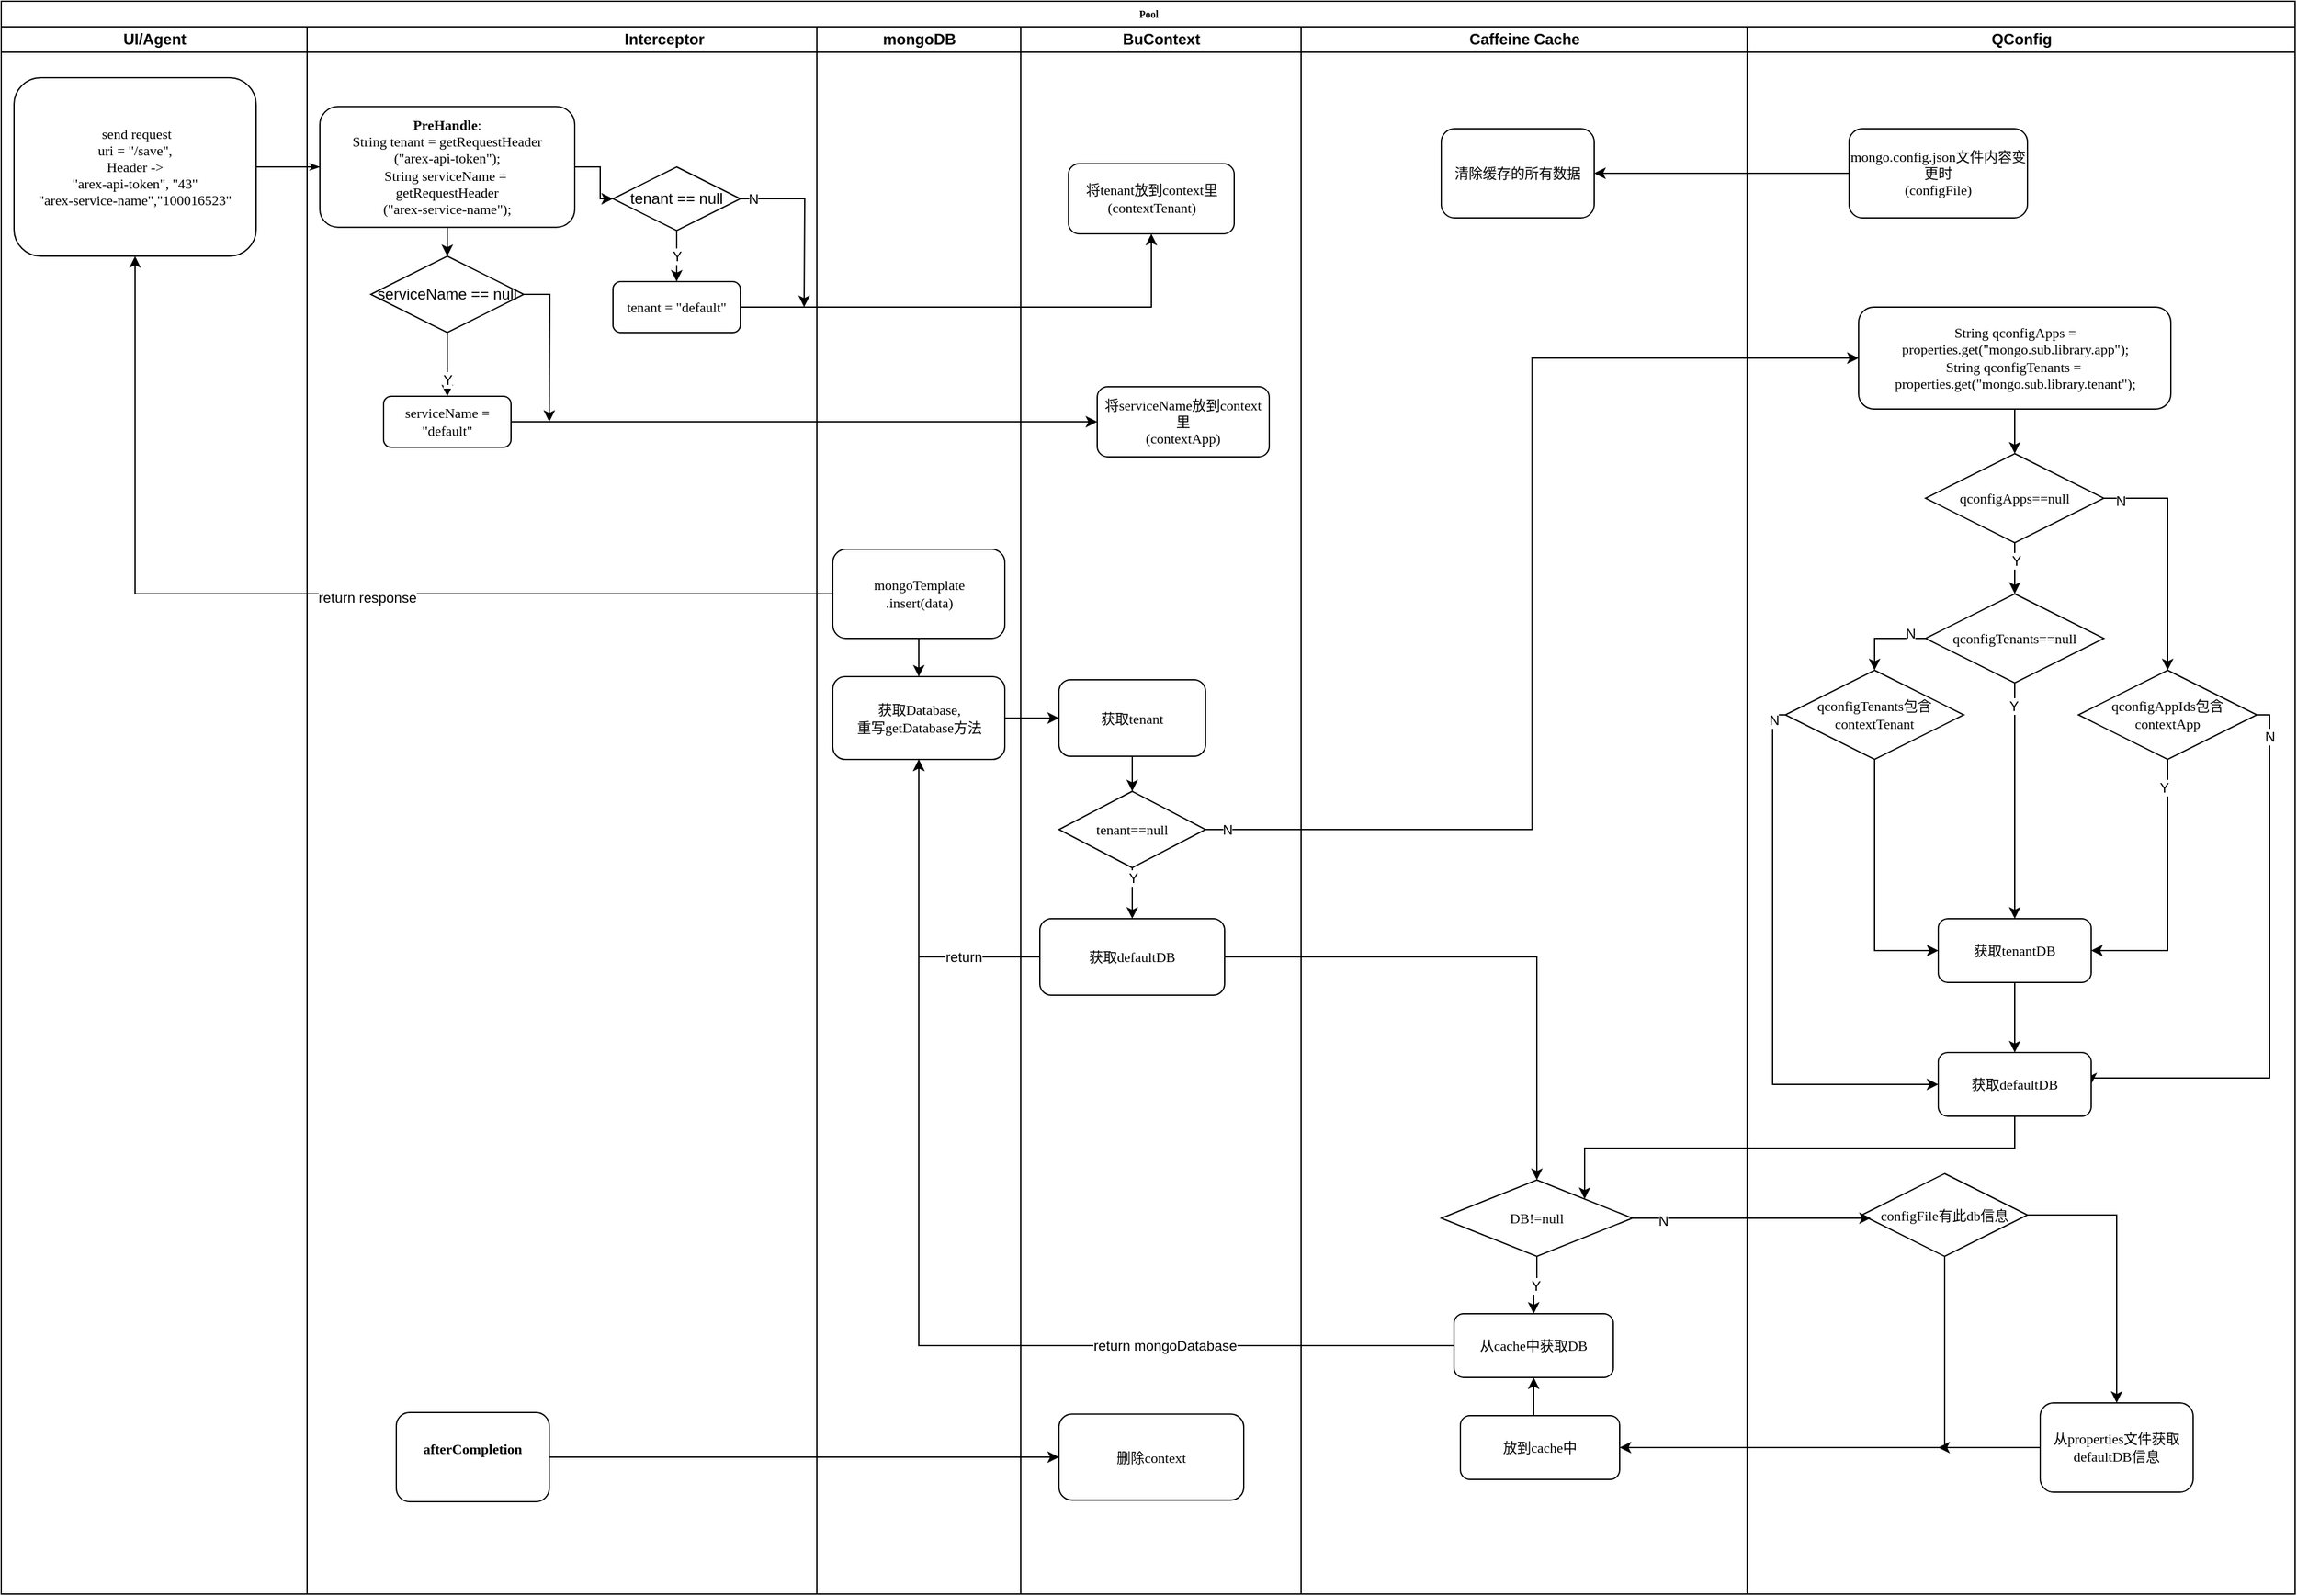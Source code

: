 <mxfile version="24.4.14" type="github">
  <diagram name="Page-1" id="74e2e168-ea6b-b213-b513-2b3c1d86103e">
    <mxGraphModel dx="3458" dy="1293" grid="1" gridSize="10" guides="1" tooltips="1" connect="1" arrows="1" fold="1" page="1" pageScale="1" pageWidth="1100" pageHeight="850" background="none" math="0" shadow="0">
      <root>
        <mxCell id="0" />
        <mxCell id="1" parent="0" />
        <mxCell id="77e6c97f196da883-1" value="Pool" style="swimlane;html=1;childLayout=stackLayout;startSize=20;rounded=0;shadow=0;labelBackgroundColor=none;strokeWidth=1;fontFamily=Verdana;fontSize=8;align=center;" parent="1" vertex="1">
          <mxGeometry x="-30" y="70" width="1800" height="1250" as="geometry" />
        </mxCell>
        <mxCell id="77e6c97f196da883-26" style="edgeStyle=orthogonalEdgeStyle;rounded=1;html=1;labelBackgroundColor=none;startArrow=none;startFill=0;startSize=5;endArrow=classicThin;endFill=1;endSize=5;jettySize=auto;orthogonalLoop=1;strokeWidth=1;fontFamily=Verdana;fontSize=8" parent="77e6c97f196da883-1" source="77e6c97f196da883-8" target="77e6c97f196da883-11" edge="1">
          <mxGeometry relative="1" as="geometry" />
        </mxCell>
        <mxCell id="77e6c97f196da883-2" value="UI/Agent" style="swimlane;html=1;startSize=20;" parent="77e6c97f196da883-1" vertex="1">
          <mxGeometry y="20" width="240" height="1230" as="geometry">
            <mxRectangle y="20" width="50" height="1310" as="alternateBounds" />
          </mxGeometry>
        </mxCell>
        <mxCell id="77e6c97f196da883-8" value="&lt;font style=&quot;font-size: 11px;&quot;&gt;&amp;nbsp;send request&lt;br&gt;uri = &quot;/save&quot;,&lt;br&gt;Header -&amp;gt; &lt;br&gt;&quot;arex-api-token&quot;, &quot;43&quot;&lt;br&gt;&quot;arex-service-name&quot;,&quot;100016523&quot;&lt;/font&gt;" style="rounded=1;whiteSpace=wrap;html=1;shadow=0;labelBackgroundColor=none;strokeWidth=1;fontFamily=Verdana;fontSize=8;align=center;" parent="77e6c97f196da883-2" vertex="1">
          <mxGeometry x="10" y="40" width="190" height="140" as="geometry" />
        </mxCell>
        <mxCell id="77e6c97f196da883-3" value="Interceptor" style="swimlane;html=1;startSize=20;" parent="77e6c97f196da883-1" vertex="1">
          <mxGeometry x="240" y="20" width="560" height="1230" as="geometry" />
        </mxCell>
        <mxCell id="QC2IbgeBZkoG8HlsuHKG-100" style="edgeStyle=orthogonalEdgeStyle;rounded=0;orthogonalLoop=1;jettySize=auto;html=1;exitX=0.5;exitY=1;exitDx=0;exitDy=0;entryX=0.5;entryY=0;entryDx=0;entryDy=0;" edge="1" parent="77e6c97f196da883-3" source="77e6c97f196da883-11" target="QC2IbgeBZkoG8HlsuHKG-3">
          <mxGeometry relative="1" as="geometry" />
        </mxCell>
        <mxCell id="QC2IbgeBZkoG8HlsuHKG-101" style="edgeStyle=orthogonalEdgeStyle;rounded=0;orthogonalLoop=1;jettySize=auto;html=1;exitX=1;exitY=0.5;exitDx=0;exitDy=0;" edge="1" parent="77e6c97f196da883-3" source="77e6c97f196da883-11" target="QC2IbgeBZkoG8HlsuHKG-4">
          <mxGeometry relative="1" as="geometry" />
        </mxCell>
        <mxCell id="77e6c97f196da883-11" value="&lt;font style=&quot;font-size: 11px;&quot;&gt;&lt;b&gt;PreHandle&lt;/b&gt;:&lt;br&gt;String tenant = getRequestHeader&lt;br&gt;(&quot;arex-api-token&quot;);&lt;br&gt;String serviceName =&amp;nbsp;&lt;br&gt;getRequestHeader&lt;br&gt;(&quot;arex-service-name&lt;/font&gt;&lt;span style=&quot;font-size: 11px; background-color: initial;&quot;&gt;&quot;);&lt;/span&gt;" style="rounded=1;whiteSpace=wrap;html=1;shadow=0;labelBackgroundColor=none;strokeWidth=1;fontFamily=Verdana;fontSize=8;align=center;" parent="77e6c97f196da883-3" vertex="1">
          <mxGeometry x="10" y="62.66" width="200" height="94.69" as="geometry" />
        </mxCell>
        <mxCell id="gfUXuAxqw8sNISsfRznZ-3" value="&lt;font style=&quot;font-size: 11px;&quot;&gt;&lt;b&gt;afterCompletion&lt;br&gt;&lt;/b&gt;&lt;br&gt;&lt;/font&gt;" style="rounded=1;whiteSpace=wrap;html=1;shadow=0;labelBackgroundColor=none;strokeWidth=1;fontFamily=Verdana;fontSize=8;align=center;" parent="77e6c97f196da883-3" vertex="1">
          <mxGeometry x="70" y="1087.5" width="120" height="70" as="geometry" />
        </mxCell>
        <mxCell id="QC2IbgeBZkoG8HlsuHKG-20" style="edgeStyle=orthogonalEdgeStyle;rounded=0;orthogonalLoop=1;jettySize=auto;html=1;exitX=0.5;exitY=1;exitDx=0;exitDy=0;" edge="1" parent="77e6c97f196da883-3" source="QC2IbgeBZkoG8HlsuHKG-3" target="QC2IbgeBZkoG8HlsuHKG-15">
          <mxGeometry relative="1" as="geometry" />
        </mxCell>
        <mxCell id="QC2IbgeBZkoG8HlsuHKG-24" value="Y" style="edgeLabel;html=1;align=center;verticalAlign=middle;resizable=0;points=[];" vertex="1" connectable="0" parent="QC2IbgeBZkoG8HlsuHKG-20">
          <mxGeometry x="0.467" relative="1" as="geometry">
            <mxPoint as="offset" />
          </mxGeometry>
        </mxCell>
        <mxCell id="QC2IbgeBZkoG8HlsuHKG-3" value="serviceName == null" style="rhombus;whiteSpace=wrap;html=1;" vertex="1" parent="77e6c97f196da883-3">
          <mxGeometry x="50" y="180" width="120" height="60" as="geometry" />
        </mxCell>
        <mxCell id="QC2IbgeBZkoG8HlsuHKG-4" value="tenant == null" style="rhombus;whiteSpace=wrap;html=1;" vertex="1" parent="77e6c97f196da883-3">
          <mxGeometry x="240" y="110" width="100" height="50" as="geometry" />
        </mxCell>
        <mxCell id="QC2IbgeBZkoG8HlsuHKG-6" value="&lt;font style=&quot;font-size: 11px;&quot;&gt;tenant = &quot;default&quot;&lt;/font&gt;" style="rounded=1;whiteSpace=wrap;html=1;shadow=0;labelBackgroundColor=none;strokeWidth=1;fontFamily=Verdana;fontSize=8;align=center;" vertex="1" parent="77e6c97f196da883-3">
          <mxGeometry x="240" y="200" width="100" height="40" as="geometry" />
        </mxCell>
        <mxCell id="QC2IbgeBZkoG8HlsuHKG-7" value="Y" style="edgeStyle=orthogonalEdgeStyle;rounded=0;orthogonalLoop=1;jettySize=auto;html=1;" edge="1" parent="77e6c97f196da883-3" source="QC2IbgeBZkoG8HlsuHKG-4" target="QC2IbgeBZkoG8HlsuHKG-6">
          <mxGeometry relative="1" as="geometry" />
        </mxCell>
        <mxCell id="QC2IbgeBZkoG8HlsuHKG-15" value="&lt;font style=&quot;font-size: 11px;&quot;&gt;serviceName = &quot;default&quot;&lt;/font&gt;" style="rounded=1;whiteSpace=wrap;html=1;shadow=0;labelBackgroundColor=none;strokeWidth=1;fontFamily=Verdana;fontSize=8;align=center;" vertex="1" parent="77e6c97f196da883-3">
          <mxGeometry x="60" y="290" width="100" height="40" as="geometry" />
        </mxCell>
        <mxCell id="77e6c97f196da883-4" value="mongoDB" style="swimlane;html=1;startSize=20;" parent="77e6c97f196da883-3" vertex="1">
          <mxGeometry x="400" width="160" height="1230" as="geometry" />
        </mxCell>
        <mxCell id="gfUXuAxqw8sNISsfRznZ-11" style="edgeStyle=orthogonalEdgeStyle;rounded=0;orthogonalLoop=1;jettySize=auto;html=1;exitX=0.5;exitY=1;exitDx=0;exitDy=0;entryX=0.5;entryY=0;entryDx=0;entryDy=0;" parent="77e6c97f196da883-4" source="77e6c97f196da883-12" target="gfUXuAxqw8sNISsfRznZ-1" edge="1">
          <mxGeometry relative="1" as="geometry">
            <mxPoint x="70" y="530" as="sourcePoint" />
          </mxGeometry>
        </mxCell>
        <mxCell id="77e6c97f196da883-12" value="&lt;font style=&quot;font-size: 11px;&quot;&gt;mongoTemplate&lt;br&gt;.insert(data)&lt;/font&gt;" style="rounded=1;whiteSpace=wrap;html=1;shadow=0;labelBackgroundColor=none;strokeWidth=1;fontFamily=Verdana;fontSize=8;align=center;" parent="77e6c97f196da883-4" vertex="1">
          <mxGeometry x="12.5" y="410" width="135" height="70" as="geometry" />
        </mxCell>
        <mxCell id="gfUXuAxqw8sNISsfRznZ-1" value="&lt;font style=&quot;font-size: 11px;&quot;&gt;获取Database,&lt;br&gt;重写getDatabase方法&lt;/font&gt;" style="rounded=1;whiteSpace=wrap;html=1;shadow=0;labelBackgroundColor=none;strokeWidth=1;fontFamily=Verdana;fontSize=8;align=center;" parent="77e6c97f196da883-4" vertex="1">
          <mxGeometry x="12.5" y="510" width="135" height="65" as="geometry" />
        </mxCell>
        <mxCell id="QC2IbgeBZkoG8HlsuHKG-99" style="edgeStyle=orthogonalEdgeStyle;rounded=0;orthogonalLoop=1;jettySize=auto;html=1;exitX=1;exitY=0.5;exitDx=0;exitDy=0;" edge="1" parent="77e6c97f196da883-3" source="QC2IbgeBZkoG8HlsuHKG-4">
          <mxGeometry relative="1" as="geometry">
            <mxPoint x="390" y="220" as="targetPoint" />
          </mxGeometry>
        </mxCell>
        <mxCell id="QC2IbgeBZkoG8HlsuHKG-104" value="N" style="edgeLabel;html=1;align=center;verticalAlign=middle;resizable=0;points=[];" vertex="1" connectable="0" parent="QC2IbgeBZkoG8HlsuHKG-99">
          <mxGeometry x="-0.852" relative="1" as="geometry">
            <mxPoint as="offset" />
          </mxGeometry>
        </mxCell>
        <mxCell id="77e6c97f196da883-5" value="BuContext" style="swimlane;html=1;startSize=20;" parent="77e6c97f196da883-1" vertex="1">
          <mxGeometry x="800" y="20" width="220" height="1230" as="geometry" />
        </mxCell>
        <mxCell id="QC2IbgeBZkoG8HlsuHKG-46" value="" style="edgeStyle=orthogonalEdgeStyle;rounded=0;orthogonalLoop=1;jettySize=auto;html=1;" edge="1" parent="77e6c97f196da883-5" source="77e6c97f196da883-15" target="QC2IbgeBZkoG8HlsuHKG-30">
          <mxGeometry relative="1" as="geometry" />
        </mxCell>
        <mxCell id="77e6c97f196da883-15" value="&lt;font style=&quot;font-size: 11px;&quot;&gt;获取tenant&lt;/font&gt;" style="rounded=1;whiteSpace=wrap;html=1;shadow=0;labelBackgroundColor=none;strokeWidth=1;fontFamily=Verdana;fontSize=8;align=center;" parent="77e6c97f196da883-5" vertex="1">
          <mxGeometry x="30" y="512.5" width="115" height="60" as="geometry" />
        </mxCell>
        <mxCell id="77e6c97f196da883-9" value="&lt;font style=&quot;font-size: 11px;&quot;&gt;将tenant放到context里&lt;/font&gt;&lt;div&gt;&lt;span style=&quot;font-size: 11px;&quot;&gt;(contextTenant)&lt;/span&gt;&lt;/div&gt;" style="rounded=1;whiteSpace=wrap;html=1;shadow=0;labelBackgroundColor=none;strokeWidth=1;fontFamily=Verdana;fontSize=8;align=center;" parent="77e6c97f196da883-5" vertex="1">
          <mxGeometry x="37.5" y="107.5" width="130" height="55" as="geometry" />
        </mxCell>
        <mxCell id="gfUXuAxqw8sNISsfRznZ-23" value="&lt;span style=&quot;font-size: 11px;&quot;&gt;删除context&lt;/span&gt;" style="rounded=1;whiteSpace=wrap;html=1;shadow=0;labelBackgroundColor=none;strokeWidth=1;fontFamily=Verdana;fontSize=8;align=center;" parent="77e6c97f196da883-5" vertex="1">
          <mxGeometry x="30" y="1088.75" width="145" height="67.5" as="geometry" />
        </mxCell>
        <mxCell id="QC2IbgeBZkoG8HlsuHKG-25" value="&lt;font style=&quot;font-size: 11px;&quot;&gt;将serviceName放到context里&lt;br&gt;(contextApp)&lt;/font&gt;" style="rounded=1;whiteSpace=wrap;html=1;shadow=0;labelBackgroundColor=none;strokeWidth=1;fontFamily=Verdana;fontSize=8;align=center;" vertex="1" parent="77e6c97f196da883-5">
          <mxGeometry x="60" y="282.5" width="135" height="55" as="geometry" />
        </mxCell>
        <mxCell id="QC2IbgeBZkoG8HlsuHKG-94" value="" style="edgeStyle=orthogonalEdgeStyle;rounded=0;orthogonalLoop=1;jettySize=auto;html=1;" edge="1" parent="77e6c97f196da883-5" source="QC2IbgeBZkoG8HlsuHKG-30" target="QC2IbgeBZkoG8HlsuHKG-70">
          <mxGeometry relative="1" as="geometry" />
        </mxCell>
        <mxCell id="QC2IbgeBZkoG8HlsuHKG-98" value="Y" style="edgeLabel;html=1;align=center;verticalAlign=middle;resizable=0;points=[];" vertex="1" connectable="0" parent="QC2IbgeBZkoG8HlsuHKG-94">
          <mxGeometry x="-0.6" relative="1" as="geometry">
            <mxPoint as="offset" />
          </mxGeometry>
        </mxCell>
        <mxCell id="QC2IbgeBZkoG8HlsuHKG-30" value="&lt;font style=&quot;font-size: 11px;&quot;&gt;tenant==null&lt;/font&gt;" style="rhombus;whiteSpace=wrap;html=1;rounded=0;shadow=0;labelBackgroundColor=none;strokeWidth=1;fontFamily=Verdana;fontSize=8;align=center;" vertex="1" parent="77e6c97f196da883-5">
          <mxGeometry x="30" y="600" width="115" height="60" as="geometry" />
        </mxCell>
        <mxCell id="QC2IbgeBZkoG8HlsuHKG-70" value="&lt;span style=&quot;font-size: 11px;&quot;&gt;获取defaultDB&lt;/span&gt;" style="rounded=1;whiteSpace=wrap;html=1;shadow=0;labelBackgroundColor=none;strokeWidth=1;fontFamily=Verdana;fontSize=8;align=center;" vertex="1" parent="77e6c97f196da883-5">
          <mxGeometry x="15" y="700" width="145" height="60" as="geometry" />
        </mxCell>
        <mxCell id="77e6c97f196da883-6" value="Caffeine Cache" style="swimlane;html=1;startSize=20;" parent="77e6c97f196da883-1" vertex="1">
          <mxGeometry x="1020" y="20" width="350" height="1230" as="geometry" />
        </mxCell>
        <mxCell id="QC2IbgeBZkoG8HlsuHKG-42" value="&lt;span style=&quot;font-size: 11px;&quot;&gt;清除缓存的所有数据&lt;/span&gt;" style="rounded=1;whiteSpace=wrap;html=1;shadow=0;labelBackgroundColor=none;strokeWidth=1;fontFamily=Verdana;fontSize=8;align=center;" vertex="1" parent="77e6c97f196da883-6">
          <mxGeometry x="110" y="80" width="120" height="70" as="geometry" />
        </mxCell>
        <mxCell id="QC2IbgeBZkoG8HlsuHKG-108" style="edgeStyle=orthogonalEdgeStyle;rounded=0;orthogonalLoop=1;jettySize=auto;html=1;exitX=0.5;exitY=0;exitDx=0;exitDy=0;entryX=0.5;entryY=1;entryDx=0;entryDy=0;" edge="1" parent="77e6c97f196da883-6" source="QC2IbgeBZkoG8HlsuHKG-32" target="QC2IbgeBZkoG8HlsuHKG-33">
          <mxGeometry relative="1" as="geometry" />
        </mxCell>
        <mxCell id="QC2IbgeBZkoG8HlsuHKG-32" value="&lt;span style=&quot;font-size: 11px;&quot;&gt;放到cache中&lt;/span&gt;" style="rounded=1;whiteSpace=wrap;html=1;shadow=0;labelBackgroundColor=none;strokeWidth=1;fontFamily=Verdana;fontSize=8;align=center;" vertex="1" parent="77e6c97f196da883-6">
          <mxGeometry x="125" y="1090" width="125" height="50" as="geometry" />
        </mxCell>
        <mxCell id="QC2IbgeBZkoG8HlsuHKG-33" value="&lt;font style=&quot;font-size: 11px;&quot;&gt;从cache中获取DB&lt;/font&gt;" style="rounded=1;whiteSpace=wrap;html=1;shadow=0;labelBackgroundColor=none;strokeWidth=1;fontFamily=Verdana;fontSize=8;align=center;" vertex="1" parent="77e6c97f196da883-6">
          <mxGeometry x="120" y="1010" width="125" height="50" as="geometry" />
        </mxCell>
        <mxCell id="QC2IbgeBZkoG8HlsuHKG-107" style="edgeStyle=orthogonalEdgeStyle;rounded=0;orthogonalLoop=1;jettySize=auto;html=1;exitX=0.5;exitY=1;exitDx=0;exitDy=0;entryX=1;entryY=0.5;entryDx=0;entryDy=0;" edge="1" parent="77e6c97f196da883-6" source="QC2IbgeBZkoG8HlsuHKG-37" target="QC2IbgeBZkoG8HlsuHKG-32">
          <mxGeometry relative="1" as="geometry" />
        </mxCell>
        <mxCell id="QC2IbgeBZkoG8HlsuHKG-110" style="edgeStyle=orthogonalEdgeStyle;rounded=0;orthogonalLoop=1;jettySize=auto;html=1;exitX=1;exitY=0.5;exitDx=0;exitDy=0;" edge="1" parent="77e6c97f196da883-6" source="QC2IbgeBZkoG8HlsuHKG-37" target="QC2IbgeBZkoG8HlsuHKG-44">
          <mxGeometry relative="1" as="geometry" />
        </mxCell>
        <mxCell id="QC2IbgeBZkoG8HlsuHKG-37" value="&lt;font style=&quot;font-size: 11px;&quot;&gt;configFile有此db信息&lt;/font&gt;" style="rhombus;whiteSpace=wrap;html=1;rounded=0;shadow=0;labelBackgroundColor=none;strokeWidth=1;fontFamily=Verdana;fontSize=8;align=center;" vertex="1" parent="77e6c97f196da883-6">
          <mxGeometry x="440" y="900" width="130" height="65" as="geometry" />
        </mxCell>
        <mxCell id="QC2IbgeBZkoG8HlsuHKG-31" value="&lt;span style=&quot;font-size: 11px;&quot;&gt;DB!=null&lt;/span&gt;" style="rhombus;whiteSpace=wrap;html=1;rounded=0;shadow=0;labelBackgroundColor=none;strokeWidth=1;fontFamily=Verdana;fontSize=8;align=center;" vertex="1" parent="77e6c97f196da883-6">
          <mxGeometry x="110" y="905" width="150" height="60" as="geometry" />
        </mxCell>
        <mxCell id="QC2IbgeBZkoG8HlsuHKG-49" value="Y" style="edgeStyle=orthogonalEdgeStyle;rounded=0;orthogonalLoop=1;jettySize=auto;html=1;" edge="1" parent="77e6c97f196da883-6" source="QC2IbgeBZkoG8HlsuHKG-31" target="QC2IbgeBZkoG8HlsuHKG-33">
          <mxGeometry relative="1" as="geometry" />
        </mxCell>
        <mxCell id="QC2IbgeBZkoG8HlsuHKG-109" style="edgeStyle=orthogonalEdgeStyle;rounded=0;orthogonalLoop=1;jettySize=auto;html=1;exitX=0;exitY=0.5;exitDx=0;exitDy=0;" edge="1" parent="77e6c97f196da883-6" source="QC2IbgeBZkoG8HlsuHKG-44">
          <mxGeometry relative="1" as="geometry">
            <mxPoint x="500" y="1115" as="targetPoint" />
          </mxGeometry>
        </mxCell>
        <mxCell id="QC2IbgeBZkoG8HlsuHKG-44" value="&lt;span style=&quot;font-size: 11px;&quot;&gt;从properties文件获取defaultDB信息&lt;/span&gt;" style="rounded=1;whiteSpace=wrap;html=1;shadow=0;labelBackgroundColor=none;strokeWidth=1;fontFamily=Verdana;fontSize=8;align=center;" vertex="1" parent="77e6c97f196da883-6">
          <mxGeometry x="580" y="1080" width="120" height="70" as="geometry" />
        </mxCell>
        <mxCell id="QC2IbgeBZkoG8HlsuHKG-105" style="edgeStyle=orthogonalEdgeStyle;rounded=0;orthogonalLoop=1;jettySize=auto;html=1;exitX=1;exitY=0.5;exitDx=0;exitDy=0;entryX=0.054;entryY=0.538;entryDx=0;entryDy=0;entryPerimeter=0;" edge="1" parent="77e6c97f196da883-6" source="QC2IbgeBZkoG8HlsuHKG-31" target="QC2IbgeBZkoG8HlsuHKG-37">
          <mxGeometry relative="1" as="geometry" />
        </mxCell>
        <mxCell id="QC2IbgeBZkoG8HlsuHKG-106" value="N" style="edgeLabel;html=1;align=center;verticalAlign=middle;resizable=0;points=[];" vertex="1" connectable="0" parent="QC2IbgeBZkoG8HlsuHKG-105">
          <mxGeometry x="-0.742" y="-2" relative="1" as="geometry">
            <mxPoint as="offset" />
          </mxGeometry>
        </mxCell>
        <mxCell id="2HUkZEUMcikQAhTQOwgD-1" style="edgeStyle=orthogonalEdgeStyle;rounded=0;orthogonalLoop=1;jettySize=auto;html=1;exitX=1;exitY=0.5;exitDx=0;exitDy=0;entryX=0;entryY=0.5;entryDx=0;entryDy=0;" parent="77e6c97f196da883-1" source="gfUXuAxqw8sNISsfRznZ-3" target="gfUXuAxqw8sNISsfRznZ-23" edge="1">
          <mxGeometry relative="1" as="geometry" />
        </mxCell>
        <mxCell id="QC2IbgeBZkoG8HlsuHKG-22" style="edgeStyle=orthogonalEdgeStyle;rounded=0;orthogonalLoop=1;jettySize=auto;html=1;entryX=0.5;entryY=1;entryDx=0;entryDy=0;" edge="1" parent="77e6c97f196da883-1" source="QC2IbgeBZkoG8HlsuHKG-6" target="77e6c97f196da883-9">
          <mxGeometry relative="1" as="geometry">
            <mxPoint x="950" y="75" as="targetPoint" />
          </mxGeometry>
        </mxCell>
        <mxCell id="QC2IbgeBZkoG8HlsuHKG-27" style="edgeStyle=orthogonalEdgeStyle;rounded=0;orthogonalLoop=1;jettySize=auto;html=1;exitX=1;exitY=0.5;exitDx=0;exitDy=0;" edge="1" parent="77e6c97f196da883-1" source="QC2IbgeBZkoG8HlsuHKG-3">
          <mxGeometry relative="1" as="geometry">
            <mxPoint x="430" y="330" as="targetPoint" />
          </mxGeometry>
        </mxCell>
        <mxCell id="QC2IbgeBZkoG8HlsuHKG-28" style="edgeStyle=orthogonalEdgeStyle;rounded=0;orthogonalLoop=1;jettySize=auto;html=1;exitX=1;exitY=0.5;exitDx=0;exitDy=0;entryX=0;entryY=0.5;entryDx=0;entryDy=0;" edge="1" parent="77e6c97f196da883-1" source="QC2IbgeBZkoG8HlsuHKG-15" target="QC2IbgeBZkoG8HlsuHKG-25">
          <mxGeometry relative="1" as="geometry" />
        </mxCell>
        <mxCell id="QC2IbgeBZkoG8HlsuHKG-45" value="" style="edgeStyle=orthogonalEdgeStyle;rounded=0;orthogonalLoop=1;jettySize=auto;html=1;" edge="1" parent="77e6c97f196da883-1" source="gfUXuAxqw8sNISsfRznZ-1" target="77e6c97f196da883-15">
          <mxGeometry relative="1" as="geometry" />
        </mxCell>
        <mxCell id="QC2IbgeBZkoG8HlsuHKG-111" style="edgeStyle=orthogonalEdgeStyle;rounded=0;orthogonalLoop=1;jettySize=auto;html=1;exitX=1;exitY=0.5;exitDx=0;exitDy=0;entryX=0.5;entryY=0;entryDx=0;entryDy=0;" edge="1" parent="77e6c97f196da883-1" source="QC2IbgeBZkoG8HlsuHKG-70" target="QC2IbgeBZkoG8HlsuHKG-31">
          <mxGeometry relative="1" as="geometry" />
        </mxCell>
        <mxCell id="QC2IbgeBZkoG8HlsuHKG-115" style="edgeStyle=orthogonalEdgeStyle;rounded=0;orthogonalLoop=1;jettySize=auto;html=1;exitX=0;exitY=0.5;exitDx=0;exitDy=0;entryX=0.5;entryY=1;entryDx=0;entryDy=0;" edge="1" parent="77e6c97f196da883-1" source="QC2IbgeBZkoG8HlsuHKG-33" target="gfUXuAxqw8sNISsfRznZ-1">
          <mxGeometry relative="1" as="geometry" />
        </mxCell>
        <mxCell id="QC2IbgeBZkoG8HlsuHKG-116" value="return mongoDatabase" style="edgeLabel;html=1;align=center;verticalAlign=middle;resizable=0;points=[];" vertex="1" connectable="0" parent="QC2IbgeBZkoG8HlsuHKG-115">
          <mxGeometry x="-0.484" relative="1" as="geometry">
            <mxPoint as="offset" />
          </mxGeometry>
        </mxCell>
        <mxCell id="QC2IbgeBZkoG8HlsuHKG-117" style="edgeStyle=orthogonalEdgeStyle;rounded=0;orthogonalLoop=1;jettySize=auto;html=1;exitX=0;exitY=0.5;exitDx=0;exitDy=0;entryX=0.5;entryY=1;entryDx=0;entryDy=0;" edge="1" parent="77e6c97f196da883-1" source="QC2IbgeBZkoG8HlsuHKG-70" target="gfUXuAxqw8sNISsfRznZ-1">
          <mxGeometry relative="1" as="geometry" />
        </mxCell>
        <mxCell id="QC2IbgeBZkoG8HlsuHKG-118" value="return" style="edgeLabel;html=1;align=center;verticalAlign=middle;resizable=0;points=[];" vertex="1" connectable="0" parent="QC2IbgeBZkoG8HlsuHKG-117">
          <mxGeometry x="-0.52" relative="1" as="geometry">
            <mxPoint as="offset" />
          </mxGeometry>
        </mxCell>
        <mxCell id="QC2IbgeBZkoG8HlsuHKG-119" style="edgeStyle=orthogonalEdgeStyle;rounded=0;orthogonalLoop=1;jettySize=auto;html=1;exitX=0;exitY=0.5;exitDx=0;exitDy=0;entryX=0.5;entryY=1;entryDx=0;entryDy=0;" edge="1" parent="77e6c97f196da883-1" source="77e6c97f196da883-12" target="77e6c97f196da883-8">
          <mxGeometry relative="1" as="geometry" />
        </mxCell>
        <mxCell id="QC2IbgeBZkoG8HlsuHKG-120" value="return response" style="edgeLabel;html=1;align=center;verticalAlign=middle;resizable=0;points=[];" vertex="1" connectable="0" parent="QC2IbgeBZkoG8HlsuHKG-119">
          <mxGeometry x="-0.098" y="3" relative="1" as="geometry">
            <mxPoint x="1" as="offset" />
          </mxGeometry>
        </mxCell>
        <mxCell id="QC2IbgeBZkoG8HlsuHKG-34" value="QConfig" style="swimlane;html=1;startSize=20;" vertex="1" parent="1">
          <mxGeometry x="1340" y="90" width="430" height="1230" as="geometry" />
        </mxCell>
        <mxCell id="QC2IbgeBZkoG8HlsuHKG-40" value="&lt;span style=&quot;font-size: 11px;&quot;&gt;mongo.config.json文件内容变更时&lt;br&gt;(configFile)&lt;/span&gt;" style="rounded=1;whiteSpace=wrap;html=1;shadow=0;labelBackgroundColor=none;strokeWidth=1;fontFamily=Verdana;fontSize=8;align=center;" vertex="1" parent="QC2IbgeBZkoG8HlsuHKG-34">
          <mxGeometry x="80" y="80" width="140" height="70" as="geometry" />
        </mxCell>
        <mxCell id="QC2IbgeBZkoG8HlsuHKG-95" value="" style="edgeStyle=orthogonalEdgeStyle;rounded=0;orthogonalLoop=1;jettySize=auto;html=1;" edge="1" parent="QC2IbgeBZkoG8HlsuHKG-34" source="QC2IbgeBZkoG8HlsuHKG-59" target="QC2IbgeBZkoG8HlsuHKG-58">
          <mxGeometry relative="1" as="geometry" />
        </mxCell>
        <mxCell id="QC2IbgeBZkoG8HlsuHKG-59" value="&lt;span style=&quot;font-size: 11px;&quot;&gt;String qconfigApps = properties.get(&quot;mongo.sub.library.app&quot;);&lt;br&gt;String qconfigTenants =&amp;nbsp;&lt;br&gt;&lt;/span&gt;&lt;span style=&quot;font-size: 11px;&quot;&gt;properties.get(&quot;mongo.sub.library.tenant&quot;);&lt;/span&gt;&lt;span style=&quot;font-size: 11px;&quot;&gt;&lt;br&gt;&lt;/span&gt;" style="rounded=1;whiteSpace=wrap;html=1;shadow=0;labelBackgroundColor=none;strokeWidth=1;fontFamily=Verdana;fontSize=8;align=center;" vertex="1" parent="QC2IbgeBZkoG8HlsuHKG-34">
          <mxGeometry x="87.5" y="220" width="245" height="80" as="geometry" />
        </mxCell>
        <mxCell id="QC2IbgeBZkoG8HlsuHKG-74" value="" style="edgeStyle=orthogonalEdgeStyle;rounded=0;orthogonalLoop=1;jettySize=auto;html=1;" edge="1" parent="QC2IbgeBZkoG8HlsuHKG-34" source="QC2IbgeBZkoG8HlsuHKG-58" target="QC2IbgeBZkoG8HlsuHKG-60">
          <mxGeometry relative="1" as="geometry" />
        </mxCell>
        <mxCell id="QC2IbgeBZkoG8HlsuHKG-86" value="Y" style="edgeLabel;html=1;align=center;verticalAlign=middle;resizable=0;points=[];" vertex="1" connectable="0" parent="QC2IbgeBZkoG8HlsuHKG-74">
          <mxGeometry x="-0.3" y="1" relative="1" as="geometry">
            <mxPoint as="offset" />
          </mxGeometry>
        </mxCell>
        <mxCell id="QC2IbgeBZkoG8HlsuHKG-77" style="edgeStyle=orthogonalEdgeStyle;rounded=0;orthogonalLoop=1;jettySize=auto;html=1;exitX=1;exitY=0.5;exitDx=0;exitDy=0;entryX=0.5;entryY=0;entryDx=0;entryDy=0;" edge="1" parent="QC2IbgeBZkoG8HlsuHKG-34" source="QC2IbgeBZkoG8HlsuHKG-58" target="QC2IbgeBZkoG8HlsuHKG-71">
          <mxGeometry relative="1" as="geometry" />
        </mxCell>
        <mxCell id="QC2IbgeBZkoG8HlsuHKG-85" value="N" style="edgeLabel;html=1;align=center;verticalAlign=middle;resizable=0;points=[];" vertex="1" connectable="0" parent="QC2IbgeBZkoG8HlsuHKG-77">
          <mxGeometry x="-0.86" y="-2" relative="1" as="geometry">
            <mxPoint as="offset" />
          </mxGeometry>
        </mxCell>
        <mxCell id="QC2IbgeBZkoG8HlsuHKG-58" value="&lt;font style=&quot;font-size: 11px;&quot;&gt;qconfigApps==null&lt;/font&gt;" style="rhombus;whiteSpace=wrap;html=1;rounded=0;shadow=0;labelBackgroundColor=none;strokeWidth=1;fontFamily=Verdana;fontSize=8;align=center;" vertex="1" parent="QC2IbgeBZkoG8HlsuHKG-34">
          <mxGeometry x="140" y="335" width="140" height="70" as="geometry" />
        </mxCell>
        <mxCell id="QC2IbgeBZkoG8HlsuHKG-75" value="" style="edgeStyle=orthogonalEdgeStyle;rounded=0;orthogonalLoop=1;jettySize=auto;html=1;" edge="1" parent="QC2IbgeBZkoG8HlsuHKG-34" source="QC2IbgeBZkoG8HlsuHKG-60" target="QC2IbgeBZkoG8HlsuHKG-72">
          <mxGeometry relative="1" as="geometry" />
        </mxCell>
        <mxCell id="QC2IbgeBZkoG8HlsuHKG-83" value="Y" style="edgeLabel;html=1;align=center;verticalAlign=middle;resizable=0;points=[];" vertex="1" connectable="0" parent="QC2IbgeBZkoG8HlsuHKG-75">
          <mxGeometry x="-0.81" y="-1" relative="1" as="geometry">
            <mxPoint as="offset" />
          </mxGeometry>
        </mxCell>
        <mxCell id="QC2IbgeBZkoG8HlsuHKG-80" value="" style="edgeStyle=orthogonalEdgeStyle;rounded=0;orthogonalLoop=1;jettySize=auto;html=1;entryX=0.5;entryY=0;entryDx=0;entryDy=0;exitX=0;exitY=0.5;exitDx=0;exitDy=0;" edge="1" parent="QC2IbgeBZkoG8HlsuHKG-34" source="QC2IbgeBZkoG8HlsuHKG-60" target="QC2IbgeBZkoG8HlsuHKG-79">
          <mxGeometry relative="1" as="geometry" />
        </mxCell>
        <mxCell id="QC2IbgeBZkoG8HlsuHKG-84" value="N" style="edgeLabel;html=1;align=center;verticalAlign=middle;resizable=0;points=[];" vertex="1" connectable="0" parent="QC2IbgeBZkoG8HlsuHKG-80">
          <mxGeometry x="-0.632" y="-4" relative="1" as="geometry">
            <mxPoint as="offset" />
          </mxGeometry>
        </mxCell>
        <mxCell id="QC2IbgeBZkoG8HlsuHKG-60" value="&lt;font style=&quot;font-size: 11px;&quot;&gt;qconfigTenants==null&lt;/font&gt;" style="rhombus;whiteSpace=wrap;html=1;rounded=0;shadow=0;labelBackgroundColor=none;strokeWidth=1;fontFamily=Verdana;fontSize=8;align=center;" vertex="1" parent="QC2IbgeBZkoG8HlsuHKG-34">
          <mxGeometry x="140" y="445" width="140" height="70" as="geometry" />
        </mxCell>
        <mxCell id="QC2IbgeBZkoG8HlsuHKG-78" style="edgeStyle=orthogonalEdgeStyle;rounded=0;orthogonalLoop=1;jettySize=auto;html=1;entryX=1;entryY=0.5;entryDx=0;entryDy=0;exitX=0.5;exitY=1;exitDx=0;exitDy=0;" edge="1" parent="QC2IbgeBZkoG8HlsuHKG-34" source="QC2IbgeBZkoG8HlsuHKG-71" target="QC2IbgeBZkoG8HlsuHKG-72">
          <mxGeometry relative="1" as="geometry" />
        </mxCell>
        <mxCell id="QC2IbgeBZkoG8HlsuHKG-87" value="Y" style="edgeLabel;html=1;align=center;verticalAlign=middle;resizable=0;points=[];" vertex="1" connectable="0" parent="QC2IbgeBZkoG8HlsuHKG-78">
          <mxGeometry x="-0.797" y="-3" relative="1" as="geometry">
            <mxPoint as="offset" />
          </mxGeometry>
        </mxCell>
        <mxCell id="QC2IbgeBZkoG8HlsuHKG-90" style="edgeStyle=orthogonalEdgeStyle;rounded=0;orthogonalLoop=1;jettySize=auto;html=1;exitX=1;exitY=0.5;exitDx=0;exitDy=0;entryX=1;entryY=0.5;entryDx=0;entryDy=0;" edge="1" parent="QC2IbgeBZkoG8HlsuHKG-34" source="QC2IbgeBZkoG8HlsuHKG-71" target="QC2IbgeBZkoG8HlsuHKG-88">
          <mxGeometry relative="1" as="geometry">
            <mxPoint x="440" y="465" as="sourcePoint" />
            <mxPoint x="280" y="815" as="targetPoint" />
            <Array as="points">
              <mxPoint x="410" y="540" />
              <mxPoint x="410" y="825" />
              <mxPoint x="270" y="825" />
            </Array>
          </mxGeometry>
        </mxCell>
        <mxCell id="QC2IbgeBZkoG8HlsuHKG-93" value="N" style="edgeLabel;html=1;align=center;verticalAlign=middle;resizable=0;points=[];" vertex="1" connectable="0" parent="QC2IbgeBZkoG8HlsuHKG-90">
          <mxGeometry x="-0.879" relative="1" as="geometry">
            <mxPoint as="offset" />
          </mxGeometry>
        </mxCell>
        <mxCell id="QC2IbgeBZkoG8HlsuHKG-71" value="&lt;font style=&quot;font-size: 11px;&quot;&gt;qconfigAppIds包含contextApp&lt;/font&gt;" style="rhombus;whiteSpace=wrap;html=1;rounded=0;shadow=0;labelBackgroundColor=none;strokeWidth=1;fontFamily=Verdana;fontSize=8;align=center;" vertex="1" parent="QC2IbgeBZkoG8HlsuHKG-34">
          <mxGeometry x="260" y="505" width="140" height="70" as="geometry" />
        </mxCell>
        <mxCell id="QC2IbgeBZkoG8HlsuHKG-113" value="" style="edgeStyle=orthogonalEdgeStyle;rounded=0;orthogonalLoop=1;jettySize=auto;html=1;" edge="1" parent="QC2IbgeBZkoG8HlsuHKG-34" source="QC2IbgeBZkoG8HlsuHKG-72" target="QC2IbgeBZkoG8HlsuHKG-88">
          <mxGeometry relative="1" as="geometry" />
        </mxCell>
        <mxCell id="QC2IbgeBZkoG8HlsuHKG-72" value="&lt;font style=&quot;font-size: 11px;&quot;&gt;获取tenant&lt;/font&gt;&lt;span style=&quot;font-size: 11px; background-color: initial;&quot;&gt;DB&lt;/span&gt;" style="rounded=1;whiteSpace=wrap;html=1;shadow=0;labelBackgroundColor=none;strokeWidth=1;fontFamily=Verdana;fontSize=8;align=center;" vertex="1" parent="QC2IbgeBZkoG8HlsuHKG-34">
          <mxGeometry x="150" y="700" width="120" height="50" as="geometry" />
        </mxCell>
        <mxCell id="QC2IbgeBZkoG8HlsuHKG-89" style="edgeStyle=orthogonalEdgeStyle;rounded=0;orthogonalLoop=1;jettySize=auto;html=1;exitX=0;exitY=0.5;exitDx=0;exitDy=0;entryX=0;entryY=0.5;entryDx=0;entryDy=0;" edge="1" parent="QC2IbgeBZkoG8HlsuHKG-34" source="QC2IbgeBZkoG8HlsuHKG-79" target="QC2IbgeBZkoG8HlsuHKG-88">
          <mxGeometry relative="1" as="geometry">
            <Array as="points">
              <mxPoint x="20" y="540" />
              <mxPoint x="20" y="830" />
            </Array>
          </mxGeometry>
        </mxCell>
        <mxCell id="QC2IbgeBZkoG8HlsuHKG-91" value="N" style="edgeLabel;html=1;align=center;verticalAlign=middle;resizable=0;points=[];" vertex="1" connectable="0" parent="QC2IbgeBZkoG8HlsuHKG-89">
          <mxGeometry x="-0.938" y="1" relative="1" as="geometry">
            <mxPoint as="offset" />
          </mxGeometry>
        </mxCell>
        <mxCell id="QC2IbgeBZkoG8HlsuHKG-92" style="edgeStyle=orthogonalEdgeStyle;rounded=0;orthogonalLoop=1;jettySize=auto;html=1;exitX=0.5;exitY=1;exitDx=0;exitDy=0;entryX=0;entryY=0.5;entryDx=0;entryDy=0;" edge="1" parent="QC2IbgeBZkoG8HlsuHKG-34" source="QC2IbgeBZkoG8HlsuHKG-79" target="QC2IbgeBZkoG8HlsuHKG-72">
          <mxGeometry relative="1" as="geometry" />
        </mxCell>
        <mxCell id="QC2IbgeBZkoG8HlsuHKG-79" value="&lt;font style=&quot;font-size: 11px;&quot;&gt;qconfigTenants包含contextTenant&lt;/font&gt;" style="rhombus;whiteSpace=wrap;html=1;rounded=0;shadow=0;labelBackgroundColor=none;strokeWidth=1;fontFamily=Verdana;fontSize=8;align=center;" vertex="1" parent="QC2IbgeBZkoG8HlsuHKG-34">
          <mxGeometry x="30" y="505" width="140" height="70" as="geometry" />
        </mxCell>
        <mxCell id="QC2IbgeBZkoG8HlsuHKG-88" value="&lt;font style=&quot;font-size: 11px;&quot;&gt;获取default&lt;/font&gt;&lt;span style=&quot;font-size: 11px; background-color: initial;&quot;&gt;DB&lt;/span&gt;" style="rounded=1;whiteSpace=wrap;html=1;shadow=0;labelBackgroundColor=none;strokeWidth=1;fontFamily=Verdana;fontSize=8;align=center;" vertex="1" parent="QC2IbgeBZkoG8HlsuHKG-34">
          <mxGeometry x="150" y="805" width="120" height="50" as="geometry" />
        </mxCell>
        <mxCell id="QC2IbgeBZkoG8HlsuHKG-43" style="edgeStyle=orthogonalEdgeStyle;rounded=0;orthogonalLoop=1;jettySize=auto;html=1;entryX=1;entryY=0.5;entryDx=0;entryDy=0;" edge="1" parent="1" source="QC2IbgeBZkoG8HlsuHKG-40" target="QC2IbgeBZkoG8HlsuHKG-42">
          <mxGeometry relative="1" as="geometry" />
        </mxCell>
        <mxCell id="QC2IbgeBZkoG8HlsuHKG-96" style="edgeStyle=orthogonalEdgeStyle;rounded=0;orthogonalLoop=1;jettySize=auto;html=1;exitX=1;exitY=0.5;exitDx=0;exitDy=0;entryX=0;entryY=0.5;entryDx=0;entryDy=0;" edge="1" parent="1" source="QC2IbgeBZkoG8HlsuHKG-30" target="QC2IbgeBZkoG8HlsuHKG-59">
          <mxGeometry relative="1" as="geometry" />
        </mxCell>
        <mxCell id="QC2IbgeBZkoG8HlsuHKG-97" value="N" style="edgeLabel;html=1;align=center;verticalAlign=middle;resizable=0;points=[];" vertex="1" connectable="0" parent="QC2IbgeBZkoG8HlsuHKG-96">
          <mxGeometry x="-0.962" relative="1" as="geometry">
            <mxPoint as="offset" />
          </mxGeometry>
        </mxCell>
        <mxCell id="QC2IbgeBZkoG8HlsuHKG-114" style="edgeStyle=orthogonalEdgeStyle;rounded=0;orthogonalLoop=1;jettySize=auto;html=1;exitX=0.5;exitY=1;exitDx=0;exitDy=0;entryX=1;entryY=0;entryDx=0;entryDy=0;" edge="1" parent="1" source="QC2IbgeBZkoG8HlsuHKG-88" target="QC2IbgeBZkoG8HlsuHKG-31">
          <mxGeometry relative="1" as="geometry">
            <mxPoint x="1430" y="1000" as="targetPoint" />
          </mxGeometry>
        </mxCell>
      </root>
    </mxGraphModel>
  </diagram>
</mxfile>
